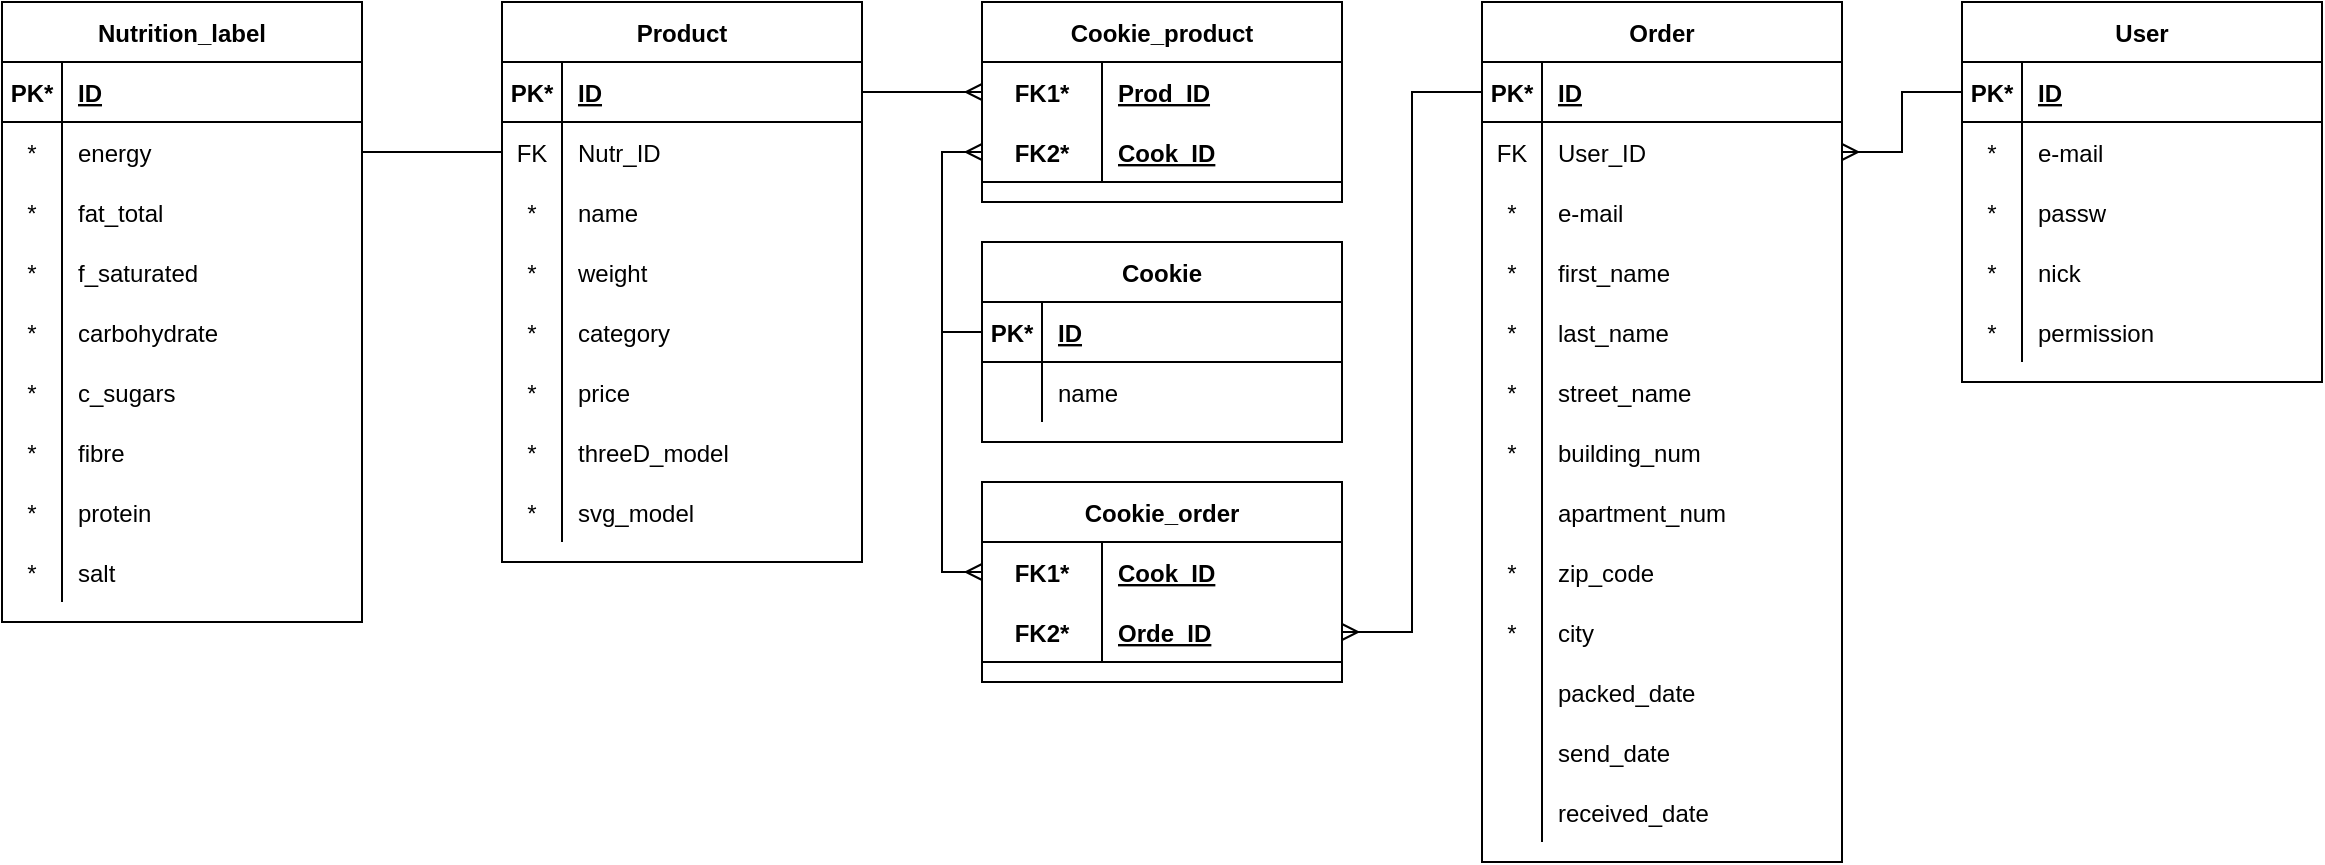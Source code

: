 <mxfile version="17.2.1" type="device"><diagram id="5lNnN4MCp5FqK1g4iGYj" name="Page-1"><mxGraphModel dx="2048" dy="664" grid="1" gridSize="10" guides="1" tooltips="1" connect="1" arrows="1" fold="1" page="1" pageScale="1" pageWidth="827" pageHeight="1169" math="0" shadow="0"><root><mxCell id="0"/><mxCell id="1" parent="0"/><mxCell id="BHsNWdDiVGUq5QHB5deT-18" value="Product" style="shape=table;startSize=30;container=1;collapsible=1;childLayout=tableLayout;fixedRows=1;rowLines=0;fontStyle=1;align=center;resizeLast=1;" parent="1" vertex="1"><mxGeometry x="-290" y="80" width="180" height="280" as="geometry"/></mxCell><mxCell id="BHsNWdDiVGUq5QHB5deT-19" value="" style="shape=tableRow;horizontal=0;startSize=0;swimlaneHead=0;swimlaneBody=0;fillColor=none;collapsible=0;dropTarget=0;points=[[0,0.5],[1,0.5]];portConstraint=eastwest;top=0;left=0;right=0;bottom=1;" parent="BHsNWdDiVGUq5QHB5deT-18" vertex="1"><mxGeometry y="30" width="180" height="30" as="geometry"/></mxCell><mxCell id="BHsNWdDiVGUq5QHB5deT-20" value="PK*" style="shape=partialRectangle;connectable=0;fillColor=none;top=0;left=0;bottom=0;right=0;fontStyle=1;overflow=hidden;" parent="BHsNWdDiVGUq5QHB5deT-19" vertex="1"><mxGeometry width="30" height="30" as="geometry"><mxRectangle width="30" height="30" as="alternateBounds"/></mxGeometry></mxCell><mxCell id="BHsNWdDiVGUq5QHB5deT-21" value="ID" style="shape=partialRectangle;connectable=0;fillColor=none;top=0;left=0;bottom=0;right=0;align=left;spacingLeft=6;fontStyle=5;overflow=hidden;" parent="BHsNWdDiVGUq5QHB5deT-19" vertex="1"><mxGeometry x="30" width="150" height="30" as="geometry"><mxRectangle width="150" height="30" as="alternateBounds"/></mxGeometry></mxCell><mxCell id="IPk9PdRx50HWWcWjP7aY-126" value="" style="shape=tableRow;horizontal=0;startSize=0;swimlaneHead=0;swimlaneBody=0;fillColor=none;collapsible=0;dropTarget=0;points=[[0,0.5],[1,0.5]];portConstraint=eastwest;top=0;left=0;right=0;bottom=0;" vertex="1" parent="BHsNWdDiVGUq5QHB5deT-18"><mxGeometry y="60" width="180" height="30" as="geometry"/></mxCell><mxCell id="IPk9PdRx50HWWcWjP7aY-127" value="FK" style="shape=partialRectangle;connectable=0;fillColor=none;top=0;left=0;bottom=0;right=0;editable=1;overflow=hidden;" vertex="1" parent="IPk9PdRx50HWWcWjP7aY-126"><mxGeometry width="30" height="30" as="geometry"><mxRectangle width="30" height="30" as="alternateBounds"/></mxGeometry></mxCell><mxCell id="IPk9PdRx50HWWcWjP7aY-128" value="Nutr_ID" style="shape=partialRectangle;connectable=0;fillColor=none;top=0;left=0;bottom=0;right=0;align=left;spacingLeft=6;overflow=hidden;" vertex="1" parent="IPk9PdRx50HWWcWjP7aY-126"><mxGeometry x="30" width="150" height="30" as="geometry"><mxRectangle width="150" height="30" as="alternateBounds"/></mxGeometry></mxCell><mxCell id="BHsNWdDiVGUq5QHB5deT-22" value="" style="shape=tableRow;horizontal=0;startSize=0;swimlaneHead=0;swimlaneBody=0;fillColor=none;collapsible=0;dropTarget=0;points=[[0,0.5],[1,0.5]];portConstraint=eastwest;top=0;left=0;right=0;bottom=0;" parent="BHsNWdDiVGUq5QHB5deT-18" vertex="1"><mxGeometry y="90" width="180" height="30" as="geometry"/></mxCell><mxCell id="BHsNWdDiVGUq5QHB5deT-23" value="*" style="shape=partialRectangle;connectable=0;fillColor=none;top=0;left=0;bottom=0;right=0;editable=1;overflow=hidden;" parent="BHsNWdDiVGUq5QHB5deT-22" vertex="1"><mxGeometry width="30" height="30" as="geometry"><mxRectangle width="30" height="30" as="alternateBounds"/></mxGeometry></mxCell><mxCell id="BHsNWdDiVGUq5QHB5deT-24" value="name" style="shape=partialRectangle;connectable=0;fillColor=none;top=0;left=0;bottom=0;right=0;align=left;spacingLeft=6;overflow=hidden;" parent="BHsNWdDiVGUq5QHB5deT-22" vertex="1"><mxGeometry x="30" width="150" height="30" as="geometry"><mxRectangle width="150" height="30" as="alternateBounds"/></mxGeometry></mxCell><mxCell id="BHsNWdDiVGUq5QHB5deT-25" value="" style="shape=tableRow;horizontal=0;startSize=0;swimlaneHead=0;swimlaneBody=0;fillColor=none;collapsible=0;dropTarget=0;points=[[0,0.5],[1,0.5]];portConstraint=eastwest;top=0;left=0;right=0;bottom=0;" parent="BHsNWdDiVGUq5QHB5deT-18" vertex="1"><mxGeometry y="120" width="180" height="30" as="geometry"/></mxCell><mxCell id="BHsNWdDiVGUq5QHB5deT-26" value="*" style="shape=partialRectangle;connectable=0;fillColor=none;top=0;left=0;bottom=0;right=0;editable=1;overflow=hidden;" parent="BHsNWdDiVGUq5QHB5deT-25" vertex="1"><mxGeometry width="30" height="30" as="geometry"><mxRectangle width="30" height="30" as="alternateBounds"/></mxGeometry></mxCell><mxCell id="BHsNWdDiVGUq5QHB5deT-27" value="weight" style="shape=partialRectangle;connectable=0;fillColor=none;top=0;left=0;bottom=0;right=0;align=left;spacingLeft=6;overflow=hidden;" parent="BHsNWdDiVGUq5QHB5deT-25" vertex="1"><mxGeometry x="30" width="150" height="30" as="geometry"><mxRectangle width="150" height="30" as="alternateBounds"/></mxGeometry></mxCell><mxCell id="BHsNWdDiVGUq5QHB5deT-28" value="" style="shape=tableRow;horizontal=0;startSize=0;swimlaneHead=0;swimlaneBody=0;fillColor=none;collapsible=0;dropTarget=0;points=[[0,0.5],[1,0.5]];portConstraint=eastwest;top=0;left=0;right=0;bottom=0;" parent="BHsNWdDiVGUq5QHB5deT-18" vertex="1"><mxGeometry y="150" width="180" height="30" as="geometry"/></mxCell><mxCell id="BHsNWdDiVGUq5QHB5deT-29" value="*" style="shape=partialRectangle;connectable=0;fillColor=none;top=0;left=0;bottom=0;right=0;editable=1;overflow=hidden;" parent="BHsNWdDiVGUq5QHB5deT-28" vertex="1"><mxGeometry width="30" height="30" as="geometry"><mxRectangle width="30" height="30" as="alternateBounds"/></mxGeometry></mxCell><mxCell id="BHsNWdDiVGUq5QHB5deT-30" value="category" style="shape=partialRectangle;connectable=0;fillColor=none;top=0;left=0;bottom=0;right=0;align=left;spacingLeft=6;overflow=hidden;" parent="BHsNWdDiVGUq5QHB5deT-28" vertex="1"><mxGeometry x="30" width="150" height="30" as="geometry"><mxRectangle width="150" height="30" as="alternateBounds"/></mxGeometry></mxCell><mxCell id="BHsNWdDiVGUq5QHB5deT-35" value="" style="shape=tableRow;horizontal=0;startSize=0;swimlaneHead=0;swimlaneBody=0;fillColor=none;collapsible=0;dropTarget=0;points=[[0,0.5],[1,0.5]];portConstraint=eastwest;top=0;left=0;right=0;bottom=0;" parent="BHsNWdDiVGUq5QHB5deT-18" vertex="1"><mxGeometry y="180" width="180" height="30" as="geometry"/></mxCell><mxCell id="BHsNWdDiVGUq5QHB5deT-36" value="*" style="shape=partialRectangle;connectable=0;fillColor=none;top=0;left=0;bottom=0;right=0;editable=1;overflow=hidden;" parent="BHsNWdDiVGUq5QHB5deT-35" vertex="1"><mxGeometry width="30" height="30" as="geometry"><mxRectangle width="30" height="30" as="alternateBounds"/></mxGeometry></mxCell><mxCell id="BHsNWdDiVGUq5QHB5deT-37" value="price" style="shape=partialRectangle;connectable=0;fillColor=none;top=0;left=0;bottom=0;right=0;align=left;spacingLeft=6;overflow=hidden;" parent="BHsNWdDiVGUq5QHB5deT-35" vertex="1"><mxGeometry x="30" width="150" height="30" as="geometry"><mxRectangle width="150" height="30" as="alternateBounds"/></mxGeometry></mxCell><mxCell id="IPk9PdRx50HWWcWjP7aY-1" value="" style="shape=tableRow;horizontal=0;startSize=0;swimlaneHead=0;swimlaneBody=0;fillColor=none;collapsible=0;dropTarget=0;points=[[0,0.5],[1,0.5]];portConstraint=eastwest;top=0;left=0;right=0;bottom=0;" vertex="1" parent="BHsNWdDiVGUq5QHB5deT-18"><mxGeometry y="210" width="180" height="30" as="geometry"/></mxCell><mxCell id="IPk9PdRx50HWWcWjP7aY-2" value="*" style="shape=partialRectangle;connectable=0;fillColor=none;top=0;left=0;bottom=0;right=0;editable=1;overflow=hidden;" vertex="1" parent="IPk9PdRx50HWWcWjP7aY-1"><mxGeometry width="30" height="30" as="geometry"><mxRectangle width="30" height="30" as="alternateBounds"/></mxGeometry></mxCell><mxCell id="IPk9PdRx50HWWcWjP7aY-3" value="threeD_model" style="shape=partialRectangle;connectable=0;fillColor=none;top=0;left=0;bottom=0;right=0;align=left;spacingLeft=6;overflow=hidden;" vertex="1" parent="IPk9PdRx50HWWcWjP7aY-1"><mxGeometry x="30" width="150" height="30" as="geometry"><mxRectangle width="150" height="30" as="alternateBounds"/></mxGeometry></mxCell><mxCell id="IPk9PdRx50HWWcWjP7aY-5" value="" style="shape=tableRow;horizontal=0;startSize=0;swimlaneHead=0;swimlaneBody=0;fillColor=none;collapsible=0;dropTarget=0;points=[[0,0.5],[1,0.5]];portConstraint=eastwest;top=0;left=0;right=0;bottom=0;" vertex="1" parent="BHsNWdDiVGUq5QHB5deT-18"><mxGeometry y="240" width="180" height="30" as="geometry"/></mxCell><mxCell id="IPk9PdRx50HWWcWjP7aY-6" value="*" style="shape=partialRectangle;connectable=0;fillColor=none;top=0;left=0;bottom=0;right=0;editable=1;overflow=hidden;" vertex="1" parent="IPk9PdRx50HWWcWjP7aY-5"><mxGeometry width="30" height="30" as="geometry"><mxRectangle width="30" height="30" as="alternateBounds"/></mxGeometry></mxCell><mxCell id="IPk9PdRx50HWWcWjP7aY-7" value="svg_model" style="shape=partialRectangle;connectable=0;fillColor=none;top=0;left=0;bottom=0;right=0;align=left;spacingLeft=6;overflow=hidden;" vertex="1" parent="IPk9PdRx50HWWcWjP7aY-5"><mxGeometry x="30" width="150" height="30" as="geometry"><mxRectangle width="150" height="30" as="alternateBounds"/></mxGeometry></mxCell><mxCell id="BHsNWdDiVGUq5QHB5deT-64" value="Order" style="shape=table;startSize=30;container=1;collapsible=1;childLayout=tableLayout;fixedRows=1;rowLines=0;fontStyle=1;align=center;resizeLast=1;" parent="1" vertex="1"><mxGeometry x="200" y="80" width="180" height="430" as="geometry"/></mxCell><mxCell id="BHsNWdDiVGUq5QHB5deT-65" value="" style="shape=tableRow;horizontal=0;startSize=0;swimlaneHead=0;swimlaneBody=0;fillColor=none;collapsible=0;dropTarget=0;points=[[0,0.5],[1,0.5]];portConstraint=eastwest;top=0;left=0;right=0;bottom=1;" parent="BHsNWdDiVGUq5QHB5deT-64" vertex="1"><mxGeometry y="30" width="180" height="30" as="geometry"/></mxCell><mxCell id="BHsNWdDiVGUq5QHB5deT-66" value="PK*" style="shape=partialRectangle;connectable=0;fillColor=none;top=0;left=0;bottom=0;right=0;fontStyle=1;overflow=hidden;" parent="BHsNWdDiVGUq5QHB5deT-65" vertex="1"><mxGeometry width="30" height="30" as="geometry"><mxRectangle width="30" height="30" as="alternateBounds"/></mxGeometry></mxCell><mxCell id="BHsNWdDiVGUq5QHB5deT-67" value="ID" style="shape=partialRectangle;connectable=0;fillColor=none;top=0;left=0;bottom=0;right=0;align=left;spacingLeft=6;fontStyle=5;overflow=hidden;" parent="BHsNWdDiVGUq5QHB5deT-65" vertex="1"><mxGeometry x="30" width="150" height="30" as="geometry"><mxRectangle width="150" height="30" as="alternateBounds"/></mxGeometry></mxCell><mxCell id="BHsNWdDiVGUq5QHB5deT-68" value="" style="shape=tableRow;horizontal=0;startSize=0;swimlaneHead=0;swimlaneBody=0;fillColor=none;collapsible=0;dropTarget=0;points=[[0,0.5],[1,0.5]];portConstraint=eastwest;top=0;left=0;right=0;bottom=0;" parent="BHsNWdDiVGUq5QHB5deT-64" vertex="1"><mxGeometry y="60" width="180" height="30" as="geometry"/></mxCell><mxCell id="BHsNWdDiVGUq5QHB5deT-69" value="FK" style="shape=partialRectangle;connectable=0;fillColor=none;top=0;left=0;bottom=0;right=0;editable=1;overflow=hidden;" parent="BHsNWdDiVGUq5QHB5deT-68" vertex="1"><mxGeometry width="30" height="30" as="geometry"><mxRectangle width="30" height="30" as="alternateBounds"/></mxGeometry></mxCell><mxCell id="BHsNWdDiVGUq5QHB5deT-70" value="User_ID" style="shape=partialRectangle;connectable=0;fillColor=none;top=0;left=0;bottom=0;right=0;align=left;spacingLeft=6;overflow=hidden;" parent="BHsNWdDiVGUq5QHB5deT-68" vertex="1"><mxGeometry x="30" width="150" height="30" as="geometry"><mxRectangle width="150" height="30" as="alternateBounds"/></mxGeometry></mxCell><mxCell id="IPk9PdRx50HWWcWjP7aY-110" value="" style="shape=tableRow;horizontal=0;startSize=0;swimlaneHead=0;swimlaneBody=0;fillColor=none;collapsible=0;dropTarget=0;points=[[0,0.5],[1,0.5]];portConstraint=eastwest;top=0;left=0;right=0;bottom=0;" vertex="1" parent="BHsNWdDiVGUq5QHB5deT-64"><mxGeometry y="90" width="180" height="30" as="geometry"/></mxCell><mxCell id="IPk9PdRx50HWWcWjP7aY-111" value="*" style="shape=partialRectangle;connectable=0;fillColor=none;top=0;left=0;bottom=0;right=0;editable=1;overflow=hidden;" vertex="1" parent="IPk9PdRx50HWWcWjP7aY-110"><mxGeometry width="30" height="30" as="geometry"><mxRectangle width="30" height="30" as="alternateBounds"/></mxGeometry></mxCell><mxCell id="IPk9PdRx50HWWcWjP7aY-112" value="e-mail" style="shape=partialRectangle;connectable=0;fillColor=none;top=0;left=0;bottom=0;right=0;align=left;spacingLeft=6;overflow=hidden;" vertex="1" parent="IPk9PdRx50HWWcWjP7aY-110"><mxGeometry x="30" width="150" height="30" as="geometry"><mxRectangle width="150" height="30" as="alternateBounds"/></mxGeometry></mxCell><mxCell id="BHsNWdDiVGUq5QHB5deT-71" value="" style="shape=tableRow;horizontal=0;startSize=0;swimlaneHead=0;swimlaneBody=0;fillColor=none;collapsible=0;dropTarget=0;points=[[0,0.5],[1,0.5]];portConstraint=eastwest;top=0;left=0;right=0;bottom=0;" parent="BHsNWdDiVGUq5QHB5deT-64" vertex="1"><mxGeometry y="120" width="180" height="30" as="geometry"/></mxCell><mxCell id="BHsNWdDiVGUq5QHB5deT-72" value="*" style="shape=partialRectangle;connectable=0;fillColor=none;top=0;left=0;bottom=0;right=0;editable=1;overflow=hidden;" parent="BHsNWdDiVGUq5QHB5deT-71" vertex="1"><mxGeometry width="30" height="30" as="geometry"><mxRectangle width="30" height="30" as="alternateBounds"/></mxGeometry></mxCell><mxCell id="BHsNWdDiVGUq5QHB5deT-73" value="first_name" style="shape=partialRectangle;connectable=0;fillColor=none;top=0;left=0;bottom=0;right=0;align=left;spacingLeft=6;overflow=hidden;" parent="BHsNWdDiVGUq5QHB5deT-71" vertex="1"><mxGeometry x="30" width="150" height="30" as="geometry"><mxRectangle width="150" height="30" as="alternateBounds"/></mxGeometry></mxCell><mxCell id="BHsNWdDiVGUq5QHB5deT-74" value="" style="shape=tableRow;horizontal=0;startSize=0;swimlaneHead=0;swimlaneBody=0;fillColor=none;collapsible=0;dropTarget=0;points=[[0,0.5],[1,0.5]];portConstraint=eastwest;top=0;left=0;right=0;bottom=0;" parent="BHsNWdDiVGUq5QHB5deT-64" vertex="1"><mxGeometry y="150" width="180" height="30" as="geometry"/></mxCell><mxCell id="BHsNWdDiVGUq5QHB5deT-75" value="*" style="shape=partialRectangle;connectable=0;fillColor=none;top=0;left=0;bottom=0;right=0;editable=1;overflow=hidden;" parent="BHsNWdDiVGUq5QHB5deT-74" vertex="1"><mxGeometry width="30" height="30" as="geometry"><mxRectangle width="30" height="30" as="alternateBounds"/></mxGeometry></mxCell><mxCell id="BHsNWdDiVGUq5QHB5deT-76" value="last_name" style="shape=partialRectangle;connectable=0;fillColor=none;top=0;left=0;bottom=0;right=0;align=left;spacingLeft=6;overflow=hidden;" parent="BHsNWdDiVGUq5QHB5deT-74" vertex="1"><mxGeometry x="30" width="150" height="30" as="geometry"><mxRectangle width="150" height="30" as="alternateBounds"/></mxGeometry></mxCell><mxCell id="IPk9PdRx50HWWcWjP7aY-8" value="" style="shape=tableRow;horizontal=0;startSize=0;swimlaneHead=0;swimlaneBody=0;fillColor=none;collapsible=0;dropTarget=0;points=[[0,0.5],[1,0.5]];portConstraint=eastwest;top=0;left=0;right=0;bottom=0;" vertex="1" parent="BHsNWdDiVGUq5QHB5deT-64"><mxGeometry y="180" width="180" height="30" as="geometry"/></mxCell><mxCell id="IPk9PdRx50HWWcWjP7aY-9" value="*" style="shape=partialRectangle;connectable=0;fillColor=none;top=0;left=0;bottom=0;right=0;editable=1;overflow=hidden;" vertex="1" parent="IPk9PdRx50HWWcWjP7aY-8"><mxGeometry width="30" height="30" as="geometry"><mxRectangle width="30" height="30" as="alternateBounds"/></mxGeometry></mxCell><mxCell id="IPk9PdRx50HWWcWjP7aY-10" value="street_name" style="shape=partialRectangle;connectable=0;fillColor=none;top=0;left=0;bottom=0;right=0;align=left;spacingLeft=6;overflow=hidden;" vertex="1" parent="IPk9PdRx50HWWcWjP7aY-8"><mxGeometry x="30" width="150" height="30" as="geometry"><mxRectangle width="150" height="30" as="alternateBounds"/></mxGeometry></mxCell><mxCell id="IPk9PdRx50HWWcWjP7aY-11" value="" style="shape=tableRow;horizontal=0;startSize=0;swimlaneHead=0;swimlaneBody=0;fillColor=none;collapsible=0;dropTarget=0;points=[[0,0.5],[1,0.5]];portConstraint=eastwest;top=0;left=0;right=0;bottom=0;" vertex="1" parent="BHsNWdDiVGUq5QHB5deT-64"><mxGeometry y="210" width="180" height="30" as="geometry"/></mxCell><mxCell id="IPk9PdRx50HWWcWjP7aY-12" value="*" style="shape=partialRectangle;connectable=0;fillColor=none;top=0;left=0;bottom=0;right=0;editable=1;overflow=hidden;" vertex="1" parent="IPk9PdRx50HWWcWjP7aY-11"><mxGeometry width="30" height="30" as="geometry"><mxRectangle width="30" height="30" as="alternateBounds"/></mxGeometry></mxCell><mxCell id="IPk9PdRx50HWWcWjP7aY-13" value="building_num" style="shape=partialRectangle;connectable=0;fillColor=none;top=0;left=0;bottom=0;right=0;align=left;spacingLeft=6;overflow=hidden;" vertex="1" parent="IPk9PdRx50HWWcWjP7aY-11"><mxGeometry x="30" width="150" height="30" as="geometry"><mxRectangle width="150" height="30" as="alternateBounds"/></mxGeometry></mxCell><mxCell id="IPk9PdRx50HWWcWjP7aY-14" value="" style="shape=tableRow;horizontal=0;startSize=0;swimlaneHead=0;swimlaneBody=0;fillColor=none;collapsible=0;dropTarget=0;points=[[0,0.5],[1,0.5]];portConstraint=eastwest;top=0;left=0;right=0;bottom=0;" vertex="1" parent="BHsNWdDiVGUq5QHB5deT-64"><mxGeometry y="240" width="180" height="30" as="geometry"/></mxCell><mxCell id="IPk9PdRx50HWWcWjP7aY-15" value="" style="shape=partialRectangle;connectable=0;fillColor=none;top=0;left=0;bottom=0;right=0;editable=1;overflow=hidden;" vertex="1" parent="IPk9PdRx50HWWcWjP7aY-14"><mxGeometry width="30" height="30" as="geometry"><mxRectangle width="30" height="30" as="alternateBounds"/></mxGeometry></mxCell><mxCell id="IPk9PdRx50HWWcWjP7aY-16" value="apartment_num" style="shape=partialRectangle;connectable=0;fillColor=none;top=0;left=0;bottom=0;right=0;align=left;spacingLeft=6;overflow=hidden;" vertex="1" parent="IPk9PdRx50HWWcWjP7aY-14"><mxGeometry x="30" width="150" height="30" as="geometry"><mxRectangle width="150" height="30" as="alternateBounds"/></mxGeometry></mxCell><mxCell id="IPk9PdRx50HWWcWjP7aY-17" value="" style="shape=tableRow;horizontal=0;startSize=0;swimlaneHead=0;swimlaneBody=0;fillColor=none;collapsible=0;dropTarget=0;points=[[0,0.5],[1,0.5]];portConstraint=eastwest;top=0;left=0;right=0;bottom=0;" vertex="1" parent="BHsNWdDiVGUq5QHB5deT-64"><mxGeometry y="270" width="180" height="30" as="geometry"/></mxCell><mxCell id="IPk9PdRx50HWWcWjP7aY-18" value="*" style="shape=partialRectangle;connectable=0;fillColor=none;top=0;left=0;bottom=0;right=0;editable=1;overflow=hidden;" vertex="1" parent="IPk9PdRx50HWWcWjP7aY-17"><mxGeometry width="30" height="30" as="geometry"><mxRectangle width="30" height="30" as="alternateBounds"/></mxGeometry></mxCell><mxCell id="IPk9PdRx50HWWcWjP7aY-19" value="zip_code" style="shape=partialRectangle;connectable=0;fillColor=none;top=0;left=0;bottom=0;right=0;align=left;spacingLeft=6;overflow=hidden;" vertex="1" parent="IPk9PdRx50HWWcWjP7aY-17"><mxGeometry x="30" width="150" height="30" as="geometry"><mxRectangle width="150" height="30" as="alternateBounds"/></mxGeometry></mxCell><mxCell id="IPk9PdRx50HWWcWjP7aY-20" value="" style="shape=tableRow;horizontal=0;startSize=0;swimlaneHead=0;swimlaneBody=0;fillColor=none;collapsible=0;dropTarget=0;points=[[0,0.5],[1,0.5]];portConstraint=eastwest;top=0;left=0;right=0;bottom=0;" vertex="1" parent="BHsNWdDiVGUq5QHB5deT-64"><mxGeometry y="300" width="180" height="30" as="geometry"/></mxCell><mxCell id="IPk9PdRx50HWWcWjP7aY-21" value="*" style="shape=partialRectangle;connectable=0;fillColor=none;top=0;left=0;bottom=0;right=0;editable=1;overflow=hidden;" vertex="1" parent="IPk9PdRx50HWWcWjP7aY-20"><mxGeometry width="30" height="30" as="geometry"><mxRectangle width="30" height="30" as="alternateBounds"/></mxGeometry></mxCell><mxCell id="IPk9PdRx50HWWcWjP7aY-22" value="city" style="shape=partialRectangle;connectable=0;fillColor=none;top=0;left=0;bottom=0;right=0;align=left;spacingLeft=6;overflow=hidden;" vertex="1" parent="IPk9PdRx50HWWcWjP7aY-20"><mxGeometry x="30" width="150" height="30" as="geometry"><mxRectangle width="150" height="30" as="alternateBounds"/></mxGeometry></mxCell><mxCell id="IPk9PdRx50HWWcWjP7aY-100" value="" style="shape=tableRow;horizontal=0;startSize=0;swimlaneHead=0;swimlaneBody=0;fillColor=none;collapsible=0;dropTarget=0;points=[[0,0.5],[1,0.5]];portConstraint=eastwest;top=0;left=0;right=0;bottom=0;" vertex="1" parent="BHsNWdDiVGUq5QHB5deT-64"><mxGeometry y="330" width="180" height="30" as="geometry"/></mxCell><mxCell id="IPk9PdRx50HWWcWjP7aY-101" value="" style="shape=partialRectangle;connectable=0;fillColor=none;top=0;left=0;bottom=0;right=0;editable=1;overflow=hidden;" vertex="1" parent="IPk9PdRx50HWWcWjP7aY-100"><mxGeometry width="30" height="30" as="geometry"><mxRectangle width="30" height="30" as="alternateBounds"/></mxGeometry></mxCell><mxCell id="IPk9PdRx50HWWcWjP7aY-102" value="packed_date" style="shape=partialRectangle;connectable=0;fillColor=none;top=0;left=0;bottom=0;right=0;align=left;spacingLeft=6;overflow=hidden;" vertex="1" parent="IPk9PdRx50HWWcWjP7aY-100"><mxGeometry x="30" width="150" height="30" as="geometry"><mxRectangle width="150" height="30" as="alternateBounds"/></mxGeometry></mxCell><mxCell id="IPk9PdRx50HWWcWjP7aY-97" value="" style="shape=tableRow;horizontal=0;startSize=0;swimlaneHead=0;swimlaneBody=0;fillColor=none;collapsible=0;dropTarget=0;points=[[0,0.5],[1,0.5]];portConstraint=eastwest;top=0;left=0;right=0;bottom=0;" vertex="1" parent="BHsNWdDiVGUq5QHB5deT-64"><mxGeometry y="360" width="180" height="30" as="geometry"/></mxCell><mxCell id="IPk9PdRx50HWWcWjP7aY-98" value="" style="shape=partialRectangle;connectable=0;fillColor=none;top=0;left=0;bottom=0;right=0;editable=1;overflow=hidden;" vertex="1" parent="IPk9PdRx50HWWcWjP7aY-97"><mxGeometry width="30" height="30" as="geometry"><mxRectangle width="30" height="30" as="alternateBounds"/></mxGeometry></mxCell><mxCell id="IPk9PdRx50HWWcWjP7aY-99" value="send_date" style="shape=partialRectangle;connectable=0;fillColor=none;top=0;left=0;bottom=0;right=0;align=left;spacingLeft=6;overflow=hidden;" vertex="1" parent="IPk9PdRx50HWWcWjP7aY-97"><mxGeometry x="30" width="150" height="30" as="geometry"><mxRectangle width="150" height="30" as="alternateBounds"/></mxGeometry></mxCell><mxCell id="IPk9PdRx50HWWcWjP7aY-103" value="" style="shape=tableRow;horizontal=0;startSize=0;swimlaneHead=0;swimlaneBody=0;fillColor=none;collapsible=0;dropTarget=0;points=[[0,0.5],[1,0.5]];portConstraint=eastwest;top=0;left=0;right=0;bottom=0;" vertex="1" parent="BHsNWdDiVGUq5QHB5deT-64"><mxGeometry y="390" width="180" height="30" as="geometry"/></mxCell><mxCell id="IPk9PdRx50HWWcWjP7aY-104" value="" style="shape=partialRectangle;connectable=0;fillColor=none;top=0;left=0;bottom=0;right=0;editable=1;overflow=hidden;" vertex="1" parent="IPk9PdRx50HWWcWjP7aY-103"><mxGeometry width="30" height="30" as="geometry"><mxRectangle width="30" height="30" as="alternateBounds"/></mxGeometry></mxCell><mxCell id="IPk9PdRx50HWWcWjP7aY-105" value="received_date" style="shape=partialRectangle;connectable=0;fillColor=none;top=0;left=0;bottom=0;right=0;align=left;spacingLeft=6;overflow=hidden;" vertex="1" parent="IPk9PdRx50HWWcWjP7aY-103"><mxGeometry x="30" width="150" height="30" as="geometry"><mxRectangle width="150" height="30" as="alternateBounds"/></mxGeometry></mxCell><mxCell id="IPk9PdRx50HWWcWjP7aY-23" value="Cookie" style="shape=table;startSize=30;container=1;collapsible=1;childLayout=tableLayout;fixedRows=1;rowLines=0;fontStyle=1;align=center;resizeLast=1;" vertex="1" parent="1"><mxGeometry x="-50" y="200" width="180" height="100" as="geometry"/></mxCell><mxCell id="IPk9PdRx50HWWcWjP7aY-24" value="" style="shape=tableRow;horizontal=0;startSize=0;swimlaneHead=0;swimlaneBody=0;fillColor=none;collapsible=0;dropTarget=0;points=[[0,0.5],[1,0.5]];portConstraint=eastwest;top=0;left=0;right=0;bottom=1;" vertex="1" parent="IPk9PdRx50HWWcWjP7aY-23"><mxGeometry y="30" width="180" height="30" as="geometry"/></mxCell><mxCell id="IPk9PdRx50HWWcWjP7aY-25" value="PK*" style="shape=partialRectangle;connectable=0;fillColor=none;top=0;left=0;bottom=0;right=0;fontStyle=1;overflow=hidden;" vertex="1" parent="IPk9PdRx50HWWcWjP7aY-24"><mxGeometry width="30" height="30" as="geometry"><mxRectangle width="30" height="30" as="alternateBounds"/></mxGeometry></mxCell><mxCell id="IPk9PdRx50HWWcWjP7aY-26" value="ID" style="shape=partialRectangle;connectable=0;fillColor=none;top=0;left=0;bottom=0;right=0;align=left;spacingLeft=6;fontStyle=5;overflow=hidden;" vertex="1" parent="IPk9PdRx50HWWcWjP7aY-24"><mxGeometry x="30" width="150" height="30" as="geometry"><mxRectangle width="150" height="30" as="alternateBounds"/></mxGeometry></mxCell><mxCell id="IPk9PdRx50HWWcWjP7aY-37" value="" style="shape=tableRow;horizontal=0;startSize=0;swimlaneHead=0;swimlaneBody=0;fillColor=none;collapsible=0;dropTarget=0;points=[[0,0.5],[1,0.5]];portConstraint=eastwest;top=0;left=0;right=0;bottom=0;" vertex="1" parent="IPk9PdRx50HWWcWjP7aY-23"><mxGeometry y="60" width="180" height="30" as="geometry"/></mxCell><mxCell id="IPk9PdRx50HWWcWjP7aY-38" value="" style="shape=partialRectangle;connectable=0;fillColor=none;top=0;left=0;bottom=0;right=0;editable=1;overflow=hidden;" vertex="1" parent="IPk9PdRx50HWWcWjP7aY-37"><mxGeometry width="30" height="30" as="geometry"><mxRectangle width="30" height="30" as="alternateBounds"/></mxGeometry></mxCell><mxCell id="IPk9PdRx50HWWcWjP7aY-39" value="name" style="shape=partialRectangle;connectable=0;fillColor=none;top=0;left=0;bottom=0;right=0;align=left;spacingLeft=6;overflow=hidden;" vertex="1" parent="IPk9PdRx50HWWcWjP7aY-37"><mxGeometry x="30" width="150" height="30" as="geometry"><mxRectangle width="150" height="30" as="alternateBounds"/></mxGeometry></mxCell><mxCell id="IPk9PdRx50HWWcWjP7aY-53" value="Cookie_product" style="shape=table;startSize=30;container=1;collapsible=1;childLayout=tableLayout;fixedRows=1;rowLines=0;fontStyle=1;align=center;resizeLast=1;" vertex="1" parent="1"><mxGeometry x="-50" y="80" width="180" height="100" as="geometry"/></mxCell><mxCell id="IPk9PdRx50HWWcWjP7aY-54" value="" style="shape=tableRow;horizontal=0;startSize=0;swimlaneHead=0;swimlaneBody=0;fillColor=none;collapsible=0;dropTarget=0;points=[[0,0.5],[1,0.5]];portConstraint=eastwest;top=0;left=0;right=0;bottom=0;" vertex="1" parent="IPk9PdRx50HWWcWjP7aY-53"><mxGeometry y="30" width="180" height="30" as="geometry"/></mxCell><mxCell id="IPk9PdRx50HWWcWjP7aY-55" value="FK1*" style="shape=partialRectangle;connectable=0;fillColor=none;top=0;left=0;bottom=0;right=0;fontStyle=1;overflow=hidden;" vertex="1" parent="IPk9PdRx50HWWcWjP7aY-54"><mxGeometry width="60" height="30" as="geometry"><mxRectangle width="60" height="30" as="alternateBounds"/></mxGeometry></mxCell><mxCell id="IPk9PdRx50HWWcWjP7aY-56" value="Prod_ID" style="shape=partialRectangle;connectable=0;fillColor=none;top=0;left=0;bottom=0;right=0;align=left;spacingLeft=6;fontStyle=5;overflow=hidden;" vertex="1" parent="IPk9PdRx50HWWcWjP7aY-54"><mxGeometry x="60" width="120" height="30" as="geometry"><mxRectangle width="120" height="30" as="alternateBounds"/></mxGeometry></mxCell><mxCell id="IPk9PdRx50HWWcWjP7aY-57" value="" style="shape=tableRow;horizontal=0;startSize=0;swimlaneHead=0;swimlaneBody=0;fillColor=none;collapsible=0;dropTarget=0;points=[[0,0.5],[1,0.5]];portConstraint=eastwest;top=0;left=0;right=0;bottom=1;" vertex="1" parent="IPk9PdRx50HWWcWjP7aY-53"><mxGeometry y="60" width="180" height="30" as="geometry"/></mxCell><mxCell id="IPk9PdRx50HWWcWjP7aY-58" value="FK2*" style="shape=partialRectangle;connectable=0;fillColor=none;top=0;left=0;bottom=0;right=0;fontStyle=1;overflow=hidden;" vertex="1" parent="IPk9PdRx50HWWcWjP7aY-57"><mxGeometry width="60" height="30" as="geometry"><mxRectangle width="60" height="30" as="alternateBounds"/></mxGeometry></mxCell><mxCell id="IPk9PdRx50HWWcWjP7aY-59" value="Cook_ID" style="shape=partialRectangle;connectable=0;fillColor=none;top=0;left=0;bottom=0;right=0;align=left;spacingLeft=6;fontStyle=5;overflow=hidden;" vertex="1" parent="IPk9PdRx50HWWcWjP7aY-57"><mxGeometry x="60" width="120" height="30" as="geometry"><mxRectangle width="120" height="30" as="alternateBounds"/></mxGeometry></mxCell><mxCell id="IPk9PdRx50HWWcWjP7aY-66" style="edgeStyle=orthogonalEdgeStyle;rounded=0;orthogonalLoop=1;jettySize=auto;html=1;exitX=1;exitY=0.5;exitDx=0;exitDy=0;entryX=0;entryY=0.5;entryDx=0;entryDy=0;endArrow=ERmany;endFill=0;" edge="1" parent="1" source="BHsNWdDiVGUq5QHB5deT-19" target="IPk9PdRx50HWWcWjP7aY-54"><mxGeometry relative="1" as="geometry"/></mxCell><mxCell id="IPk9PdRx50HWWcWjP7aY-67" style="edgeStyle=orthogonalEdgeStyle;rounded=0;orthogonalLoop=1;jettySize=auto;html=1;exitX=0;exitY=0.5;exitDx=0;exitDy=0;entryX=0;entryY=0.5;entryDx=0;entryDy=0;endArrow=ERmany;endFill=0;" edge="1" parent="1" source="IPk9PdRx50HWWcWjP7aY-24" target="IPk9PdRx50HWWcWjP7aY-57"><mxGeometry relative="1" as="geometry"/></mxCell><mxCell id="IPk9PdRx50HWWcWjP7aY-68" value="Cookie_order" style="shape=table;startSize=30;container=1;collapsible=1;childLayout=tableLayout;fixedRows=1;rowLines=0;fontStyle=1;align=center;resizeLast=1;" vertex="1" parent="1"><mxGeometry x="-50" y="320" width="180" height="100" as="geometry"/></mxCell><mxCell id="IPk9PdRx50HWWcWjP7aY-69" value="" style="shape=tableRow;horizontal=0;startSize=0;swimlaneHead=0;swimlaneBody=0;fillColor=none;collapsible=0;dropTarget=0;points=[[0,0.5],[1,0.5]];portConstraint=eastwest;top=0;left=0;right=0;bottom=0;" vertex="1" parent="IPk9PdRx50HWWcWjP7aY-68"><mxGeometry y="30" width="180" height="30" as="geometry"/></mxCell><mxCell id="IPk9PdRx50HWWcWjP7aY-70" value="FK1*" style="shape=partialRectangle;connectable=0;fillColor=none;top=0;left=0;bottom=0;right=0;fontStyle=1;overflow=hidden;" vertex="1" parent="IPk9PdRx50HWWcWjP7aY-69"><mxGeometry width="60" height="30" as="geometry"><mxRectangle width="60" height="30" as="alternateBounds"/></mxGeometry></mxCell><mxCell id="IPk9PdRx50HWWcWjP7aY-71" value="Cook_ID" style="shape=partialRectangle;connectable=0;fillColor=none;top=0;left=0;bottom=0;right=0;align=left;spacingLeft=6;fontStyle=5;overflow=hidden;" vertex="1" parent="IPk9PdRx50HWWcWjP7aY-69"><mxGeometry x="60" width="120" height="30" as="geometry"><mxRectangle width="120" height="30" as="alternateBounds"/></mxGeometry></mxCell><mxCell id="IPk9PdRx50HWWcWjP7aY-72" value="" style="shape=tableRow;horizontal=0;startSize=0;swimlaneHead=0;swimlaneBody=0;fillColor=none;collapsible=0;dropTarget=0;points=[[0,0.5],[1,0.5]];portConstraint=eastwest;top=0;left=0;right=0;bottom=1;" vertex="1" parent="IPk9PdRx50HWWcWjP7aY-68"><mxGeometry y="60" width="180" height="30" as="geometry"/></mxCell><mxCell id="IPk9PdRx50HWWcWjP7aY-73" value="FK2*" style="shape=partialRectangle;connectable=0;fillColor=none;top=0;left=0;bottom=0;right=0;fontStyle=1;overflow=hidden;" vertex="1" parent="IPk9PdRx50HWWcWjP7aY-72"><mxGeometry width="60" height="30" as="geometry"><mxRectangle width="60" height="30" as="alternateBounds"/></mxGeometry></mxCell><mxCell id="IPk9PdRx50HWWcWjP7aY-74" value="Orde_ID" style="shape=partialRectangle;connectable=0;fillColor=none;top=0;left=0;bottom=0;right=0;align=left;spacingLeft=6;fontStyle=5;overflow=hidden;" vertex="1" parent="IPk9PdRx50HWWcWjP7aY-72"><mxGeometry x="60" width="120" height="30" as="geometry"><mxRectangle width="120" height="30" as="alternateBounds"/></mxGeometry></mxCell><mxCell id="IPk9PdRx50HWWcWjP7aY-81" style="edgeStyle=orthogonalEdgeStyle;rounded=0;orthogonalLoop=1;jettySize=auto;html=1;exitX=0;exitY=0.5;exitDx=0;exitDy=0;entryX=0;entryY=0.5;entryDx=0;entryDy=0;endArrow=ERmany;endFill=0;" edge="1" parent="1" source="IPk9PdRx50HWWcWjP7aY-24" target="IPk9PdRx50HWWcWjP7aY-69"><mxGeometry relative="1" as="geometry"/></mxCell><mxCell id="IPk9PdRx50HWWcWjP7aY-82" style="edgeStyle=orthogonalEdgeStyle;rounded=0;orthogonalLoop=1;jettySize=auto;html=1;exitX=0;exitY=0.5;exitDx=0;exitDy=0;entryX=1;entryY=0.5;entryDx=0;entryDy=0;endArrow=ERmany;endFill=0;" edge="1" parent="1" source="BHsNWdDiVGUq5QHB5deT-65" target="IPk9PdRx50HWWcWjP7aY-72"><mxGeometry relative="1" as="geometry"/></mxCell><mxCell id="IPk9PdRx50HWWcWjP7aY-83" value="User" style="shape=table;startSize=30;container=1;collapsible=1;childLayout=tableLayout;fixedRows=1;rowLines=0;fontStyle=1;align=center;resizeLast=1;" vertex="1" parent="1"><mxGeometry x="440" y="80" width="180" height="190" as="geometry"/></mxCell><mxCell id="IPk9PdRx50HWWcWjP7aY-84" value="" style="shape=tableRow;horizontal=0;startSize=0;swimlaneHead=0;swimlaneBody=0;fillColor=none;collapsible=0;dropTarget=0;points=[[0,0.5],[1,0.5]];portConstraint=eastwest;top=0;left=0;right=0;bottom=1;" vertex="1" parent="IPk9PdRx50HWWcWjP7aY-83"><mxGeometry y="30" width="180" height="30" as="geometry"/></mxCell><mxCell id="IPk9PdRx50HWWcWjP7aY-85" value="PK*" style="shape=partialRectangle;connectable=0;fillColor=none;top=0;left=0;bottom=0;right=0;fontStyle=1;overflow=hidden;" vertex="1" parent="IPk9PdRx50HWWcWjP7aY-84"><mxGeometry width="30" height="30" as="geometry"><mxRectangle width="30" height="30" as="alternateBounds"/></mxGeometry></mxCell><mxCell id="IPk9PdRx50HWWcWjP7aY-86" value="ID" style="shape=partialRectangle;connectable=0;fillColor=none;top=0;left=0;bottom=0;right=0;align=left;spacingLeft=6;fontStyle=5;overflow=hidden;" vertex="1" parent="IPk9PdRx50HWWcWjP7aY-84"><mxGeometry x="30" width="150" height="30" as="geometry"><mxRectangle width="150" height="30" as="alternateBounds"/></mxGeometry></mxCell><mxCell id="IPk9PdRx50HWWcWjP7aY-107" value="" style="shape=tableRow;horizontal=0;startSize=0;swimlaneHead=0;swimlaneBody=0;fillColor=none;collapsible=0;dropTarget=0;points=[[0,0.5],[1,0.5]];portConstraint=eastwest;top=0;left=0;right=0;bottom=0;" vertex="1" parent="IPk9PdRx50HWWcWjP7aY-83"><mxGeometry y="60" width="180" height="30" as="geometry"/></mxCell><mxCell id="IPk9PdRx50HWWcWjP7aY-108" value="*" style="shape=partialRectangle;connectable=0;fillColor=none;top=0;left=0;bottom=0;right=0;editable=1;overflow=hidden;" vertex="1" parent="IPk9PdRx50HWWcWjP7aY-107"><mxGeometry width="30" height="30" as="geometry"><mxRectangle width="30" height="30" as="alternateBounds"/></mxGeometry></mxCell><mxCell id="IPk9PdRx50HWWcWjP7aY-109" value="e-mail" style="shape=partialRectangle;connectable=0;fillColor=none;top=0;left=0;bottom=0;right=0;align=left;spacingLeft=6;overflow=hidden;" vertex="1" parent="IPk9PdRx50HWWcWjP7aY-107"><mxGeometry x="30" width="150" height="30" as="geometry"><mxRectangle width="150" height="30" as="alternateBounds"/></mxGeometry></mxCell><mxCell id="IPk9PdRx50HWWcWjP7aY-87" value="" style="shape=tableRow;horizontal=0;startSize=0;swimlaneHead=0;swimlaneBody=0;fillColor=none;collapsible=0;dropTarget=0;points=[[0,0.5],[1,0.5]];portConstraint=eastwest;top=0;left=0;right=0;bottom=0;" vertex="1" parent="IPk9PdRx50HWWcWjP7aY-83"><mxGeometry y="90" width="180" height="30" as="geometry"/></mxCell><mxCell id="IPk9PdRx50HWWcWjP7aY-88" value="*" style="shape=partialRectangle;connectable=0;fillColor=none;top=0;left=0;bottom=0;right=0;editable=1;overflow=hidden;" vertex="1" parent="IPk9PdRx50HWWcWjP7aY-87"><mxGeometry width="30" height="30" as="geometry"><mxRectangle width="30" height="30" as="alternateBounds"/></mxGeometry></mxCell><mxCell id="IPk9PdRx50HWWcWjP7aY-89" value="passw" style="shape=partialRectangle;connectable=0;fillColor=none;top=0;left=0;bottom=0;right=0;align=left;spacingLeft=6;overflow=hidden;" vertex="1" parent="IPk9PdRx50HWWcWjP7aY-87"><mxGeometry x="30" width="150" height="30" as="geometry"><mxRectangle width="150" height="30" as="alternateBounds"/></mxGeometry></mxCell><mxCell id="IPk9PdRx50HWWcWjP7aY-90" value="" style="shape=tableRow;horizontal=0;startSize=0;swimlaneHead=0;swimlaneBody=0;fillColor=none;collapsible=0;dropTarget=0;points=[[0,0.5],[1,0.5]];portConstraint=eastwest;top=0;left=0;right=0;bottom=0;" vertex="1" parent="IPk9PdRx50HWWcWjP7aY-83"><mxGeometry y="120" width="180" height="30" as="geometry"/></mxCell><mxCell id="IPk9PdRx50HWWcWjP7aY-91" value="*" style="shape=partialRectangle;connectable=0;fillColor=none;top=0;left=0;bottom=0;right=0;editable=1;overflow=hidden;" vertex="1" parent="IPk9PdRx50HWWcWjP7aY-90"><mxGeometry width="30" height="30" as="geometry"><mxRectangle width="30" height="30" as="alternateBounds"/></mxGeometry></mxCell><mxCell id="IPk9PdRx50HWWcWjP7aY-92" value="nick" style="shape=partialRectangle;connectable=0;fillColor=none;top=0;left=0;bottom=0;right=0;align=left;spacingLeft=6;overflow=hidden;" vertex="1" parent="IPk9PdRx50HWWcWjP7aY-90"><mxGeometry x="30" width="150" height="30" as="geometry"><mxRectangle width="150" height="30" as="alternateBounds"/></mxGeometry></mxCell><mxCell id="IPk9PdRx50HWWcWjP7aY-133" value="" style="shape=tableRow;horizontal=0;startSize=0;swimlaneHead=0;swimlaneBody=0;fillColor=none;collapsible=0;dropTarget=0;points=[[0,0.5],[1,0.5]];portConstraint=eastwest;top=0;left=0;right=0;bottom=0;" vertex="1" parent="IPk9PdRx50HWWcWjP7aY-83"><mxGeometry y="150" width="180" height="30" as="geometry"/></mxCell><mxCell id="IPk9PdRx50HWWcWjP7aY-134" value="*" style="shape=partialRectangle;connectable=0;fillColor=none;top=0;left=0;bottom=0;right=0;editable=1;overflow=hidden;" vertex="1" parent="IPk9PdRx50HWWcWjP7aY-133"><mxGeometry width="30" height="30" as="geometry"><mxRectangle width="30" height="30" as="alternateBounds"/></mxGeometry></mxCell><mxCell id="IPk9PdRx50HWWcWjP7aY-135" value="permission" style="shape=partialRectangle;connectable=0;fillColor=none;top=0;left=0;bottom=0;right=0;align=left;spacingLeft=6;overflow=hidden;" vertex="1" parent="IPk9PdRx50HWWcWjP7aY-133"><mxGeometry x="30" width="150" height="30" as="geometry"><mxRectangle width="150" height="30" as="alternateBounds"/></mxGeometry></mxCell><mxCell id="IPk9PdRx50HWWcWjP7aY-96" style="edgeStyle=orthogonalEdgeStyle;rounded=0;orthogonalLoop=1;jettySize=auto;html=1;exitX=0;exitY=0.5;exitDx=0;exitDy=0;endArrow=ERmany;endFill=0;" edge="1" parent="1" source="IPk9PdRx50HWWcWjP7aY-84" target="BHsNWdDiVGUq5QHB5deT-68"><mxGeometry relative="1" as="geometry"/></mxCell><mxCell id="IPk9PdRx50HWWcWjP7aY-113" value="Nutrition_label" style="shape=table;startSize=30;container=1;collapsible=1;childLayout=tableLayout;fixedRows=1;rowLines=0;fontStyle=1;align=center;resizeLast=1;" vertex="1" parent="1"><mxGeometry x="-540" y="80" width="180" height="310" as="geometry"/></mxCell><mxCell id="IPk9PdRx50HWWcWjP7aY-114" value="" style="shape=tableRow;horizontal=0;startSize=0;swimlaneHead=0;swimlaneBody=0;fillColor=none;collapsible=0;dropTarget=0;points=[[0,0.5],[1,0.5]];portConstraint=eastwest;top=0;left=0;right=0;bottom=1;" vertex="1" parent="IPk9PdRx50HWWcWjP7aY-113"><mxGeometry y="30" width="180" height="30" as="geometry"/></mxCell><mxCell id="IPk9PdRx50HWWcWjP7aY-115" value="PK*" style="shape=partialRectangle;connectable=0;fillColor=none;top=0;left=0;bottom=0;right=0;fontStyle=1;overflow=hidden;" vertex="1" parent="IPk9PdRx50HWWcWjP7aY-114"><mxGeometry width="30" height="30" as="geometry"><mxRectangle width="30" height="30" as="alternateBounds"/></mxGeometry></mxCell><mxCell id="IPk9PdRx50HWWcWjP7aY-116" value="ID" style="shape=partialRectangle;connectable=0;fillColor=none;top=0;left=0;bottom=0;right=0;align=left;spacingLeft=6;fontStyle=5;overflow=hidden;" vertex="1" parent="IPk9PdRx50HWWcWjP7aY-114"><mxGeometry x="30" width="150" height="30" as="geometry"><mxRectangle width="150" height="30" as="alternateBounds"/></mxGeometry></mxCell><mxCell id="BHsNWdDiVGUq5QHB5deT-38" value="" style="shape=tableRow;horizontal=0;startSize=0;swimlaneHead=0;swimlaneBody=0;fillColor=none;collapsible=0;dropTarget=0;points=[[0,0.5],[1,0.5]];portConstraint=eastwest;top=0;left=0;right=0;bottom=0;" parent="IPk9PdRx50HWWcWjP7aY-113" vertex="1"><mxGeometry y="60" width="180" height="30" as="geometry"/></mxCell><mxCell id="BHsNWdDiVGUq5QHB5deT-39" value="*" style="shape=partialRectangle;connectable=0;fillColor=none;top=0;left=0;bottom=0;right=0;editable=1;overflow=hidden;" parent="BHsNWdDiVGUq5QHB5deT-38" vertex="1"><mxGeometry width="30" height="30" as="geometry"><mxRectangle width="30" height="30" as="alternateBounds"/></mxGeometry></mxCell><mxCell id="BHsNWdDiVGUq5QHB5deT-40" value="energy" style="shape=partialRectangle;connectable=0;fillColor=none;top=0;left=0;bottom=0;right=0;align=left;spacingLeft=6;overflow=hidden;" parent="BHsNWdDiVGUq5QHB5deT-38" vertex="1"><mxGeometry x="30" width="150" height="30" as="geometry"><mxRectangle width="150" height="30" as="alternateBounds"/></mxGeometry></mxCell><mxCell id="BHsNWdDiVGUq5QHB5deT-41" value="" style="shape=tableRow;horizontal=0;startSize=0;swimlaneHead=0;swimlaneBody=0;fillColor=none;collapsible=0;dropTarget=0;points=[[0,0.5],[1,0.5]];portConstraint=eastwest;top=0;left=0;right=0;bottom=0;" parent="IPk9PdRx50HWWcWjP7aY-113" vertex="1"><mxGeometry y="90" width="180" height="30" as="geometry"/></mxCell><mxCell id="BHsNWdDiVGUq5QHB5deT-42" value="*" style="shape=partialRectangle;connectable=0;fillColor=none;top=0;left=0;bottom=0;right=0;editable=1;overflow=hidden;" parent="BHsNWdDiVGUq5QHB5deT-41" vertex="1"><mxGeometry width="30" height="30" as="geometry"><mxRectangle width="30" height="30" as="alternateBounds"/></mxGeometry></mxCell><mxCell id="BHsNWdDiVGUq5QHB5deT-43" value="fat_total" style="shape=partialRectangle;connectable=0;fillColor=none;top=0;left=0;bottom=0;right=0;align=left;spacingLeft=6;overflow=hidden;" parent="BHsNWdDiVGUq5QHB5deT-41" vertex="1"><mxGeometry x="30" width="150" height="30" as="geometry"><mxRectangle width="150" height="30" as="alternateBounds"/></mxGeometry></mxCell><mxCell id="BHsNWdDiVGUq5QHB5deT-44" value="" style="shape=tableRow;horizontal=0;startSize=0;swimlaneHead=0;swimlaneBody=0;fillColor=none;collapsible=0;dropTarget=0;points=[[0,0.5],[1,0.5]];portConstraint=eastwest;top=0;left=0;right=0;bottom=0;" parent="IPk9PdRx50HWWcWjP7aY-113" vertex="1"><mxGeometry y="120" width="180" height="30" as="geometry"/></mxCell><mxCell id="BHsNWdDiVGUq5QHB5deT-45" value="*" style="shape=partialRectangle;connectable=0;fillColor=none;top=0;left=0;bottom=0;right=0;editable=1;overflow=hidden;" parent="BHsNWdDiVGUq5QHB5deT-44" vertex="1"><mxGeometry width="30" height="30" as="geometry"><mxRectangle width="30" height="30" as="alternateBounds"/></mxGeometry></mxCell><mxCell id="BHsNWdDiVGUq5QHB5deT-46" value="f_saturated" style="shape=partialRectangle;connectable=0;fillColor=none;top=0;left=0;bottom=0;right=0;align=left;spacingLeft=6;overflow=hidden;" parent="BHsNWdDiVGUq5QHB5deT-44" vertex="1"><mxGeometry x="30" width="150" height="30" as="geometry"><mxRectangle width="150" height="30" as="alternateBounds"/></mxGeometry></mxCell><mxCell id="BHsNWdDiVGUq5QHB5deT-47" value="" style="shape=tableRow;horizontal=0;startSize=0;swimlaneHead=0;swimlaneBody=0;fillColor=none;collapsible=0;dropTarget=0;points=[[0,0.5],[1,0.5]];portConstraint=eastwest;top=0;left=0;right=0;bottom=0;" parent="IPk9PdRx50HWWcWjP7aY-113" vertex="1"><mxGeometry y="150" width="180" height="30" as="geometry"/></mxCell><mxCell id="BHsNWdDiVGUq5QHB5deT-48" value="*" style="shape=partialRectangle;connectable=0;fillColor=none;top=0;left=0;bottom=0;right=0;editable=1;overflow=hidden;" parent="BHsNWdDiVGUq5QHB5deT-47" vertex="1"><mxGeometry width="30" height="30" as="geometry"><mxRectangle width="30" height="30" as="alternateBounds"/></mxGeometry></mxCell><mxCell id="BHsNWdDiVGUq5QHB5deT-49" value="carbohydrate" style="shape=partialRectangle;connectable=0;fillColor=none;top=0;left=0;bottom=0;right=0;align=left;spacingLeft=6;overflow=hidden;" parent="BHsNWdDiVGUq5QHB5deT-47" vertex="1"><mxGeometry x="30" width="150" height="30" as="geometry"><mxRectangle width="150" height="30" as="alternateBounds"/></mxGeometry></mxCell><mxCell id="BHsNWdDiVGUq5QHB5deT-50" value="" style="shape=tableRow;horizontal=0;startSize=0;swimlaneHead=0;swimlaneBody=0;fillColor=none;collapsible=0;dropTarget=0;points=[[0,0.5],[1,0.5]];portConstraint=eastwest;top=0;left=0;right=0;bottom=0;" parent="IPk9PdRx50HWWcWjP7aY-113" vertex="1"><mxGeometry y="180" width="180" height="30" as="geometry"/></mxCell><mxCell id="BHsNWdDiVGUq5QHB5deT-51" value="*" style="shape=partialRectangle;connectable=0;fillColor=none;top=0;left=0;bottom=0;right=0;editable=1;overflow=hidden;" parent="BHsNWdDiVGUq5QHB5deT-50" vertex="1"><mxGeometry width="30" height="30" as="geometry"><mxRectangle width="30" height="30" as="alternateBounds"/></mxGeometry></mxCell><mxCell id="BHsNWdDiVGUq5QHB5deT-52" value="c_sugars" style="shape=partialRectangle;connectable=0;fillColor=none;top=0;left=0;bottom=0;right=0;align=left;spacingLeft=6;overflow=hidden;" parent="BHsNWdDiVGUq5QHB5deT-50" vertex="1"><mxGeometry x="30" width="150" height="30" as="geometry"><mxRectangle width="150" height="30" as="alternateBounds"/></mxGeometry></mxCell><mxCell id="BHsNWdDiVGUq5QHB5deT-53" value="" style="shape=tableRow;horizontal=0;startSize=0;swimlaneHead=0;swimlaneBody=0;fillColor=none;collapsible=0;dropTarget=0;points=[[0,0.5],[1,0.5]];portConstraint=eastwest;top=0;left=0;right=0;bottom=0;" parent="IPk9PdRx50HWWcWjP7aY-113" vertex="1"><mxGeometry y="210" width="180" height="30" as="geometry"/></mxCell><mxCell id="BHsNWdDiVGUq5QHB5deT-54" value="*" style="shape=partialRectangle;connectable=0;fillColor=none;top=0;left=0;bottom=0;right=0;editable=1;overflow=hidden;" parent="BHsNWdDiVGUq5QHB5deT-53" vertex="1"><mxGeometry width="30" height="30" as="geometry"><mxRectangle width="30" height="30" as="alternateBounds"/></mxGeometry></mxCell><mxCell id="BHsNWdDiVGUq5QHB5deT-55" value="fibre" style="shape=partialRectangle;connectable=0;fillColor=none;top=0;left=0;bottom=0;right=0;align=left;spacingLeft=6;overflow=hidden;" parent="BHsNWdDiVGUq5QHB5deT-53" vertex="1"><mxGeometry x="30" width="150" height="30" as="geometry"><mxRectangle width="150" height="30" as="alternateBounds"/></mxGeometry></mxCell><mxCell id="BHsNWdDiVGUq5QHB5deT-57" value="" style="shape=tableRow;horizontal=0;startSize=0;swimlaneHead=0;swimlaneBody=0;fillColor=none;collapsible=0;dropTarget=0;points=[[0,0.5],[1,0.5]];portConstraint=eastwest;top=0;left=0;right=0;bottom=0;" parent="IPk9PdRx50HWWcWjP7aY-113" vertex="1"><mxGeometry y="240" width="180" height="30" as="geometry"/></mxCell><mxCell id="BHsNWdDiVGUq5QHB5deT-58" value="*" style="shape=partialRectangle;connectable=0;fillColor=none;top=0;left=0;bottom=0;right=0;editable=1;overflow=hidden;" parent="BHsNWdDiVGUq5QHB5deT-57" vertex="1"><mxGeometry width="30" height="30" as="geometry"><mxRectangle width="30" height="30" as="alternateBounds"/></mxGeometry></mxCell><mxCell id="BHsNWdDiVGUq5QHB5deT-59" value="protein" style="shape=partialRectangle;connectable=0;fillColor=none;top=0;left=0;bottom=0;right=0;align=left;spacingLeft=6;overflow=hidden;" parent="BHsNWdDiVGUq5QHB5deT-57" vertex="1"><mxGeometry x="30" width="150" height="30" as="geometry"><mxRectangle width="150" height="30" as="alternateBounds"/></mxGeometry></mxCell><mxCell id="BHsNWdDiVGUq5QHB5deT-61" value="" style="shape=tableRow;horizontal=0;startSize=0;swimlaneHead=0;swimlaneBody=0;fillColor=none;collapsible=0;dropTarget=0;points=[[0,0.5],[1,0.5]];portConstraint=eastwest;top=0;left=0;right=0;bottom=0;" parent="IPk9PdRx50HWWcWjP7aY-113" vertex="1"><mxGeometry y="270" width="180" height="30" as="geometry"/></mxCell><mxCell id="BHsNWdDiVGUq5QHB5deT-62" value="*" style="shape=partialRectangle;connectable=0;fillColor=none;top=0;left=0;bottom=0;right=0;editable=1;overflow=hidden;" parent="BHsNWdDiVGUq5QHB5deT-61" vertex="1"><mxGeometry width="30" height="30" as="geometry"><mxRectangle width="30" height="30" as="alternateBounds"/></mxGeometry></mxCell><mxCell id="BHsNWdDiVGUq5QHB5deT-63" value="salt" style="shape=partialRectangle;connectable=0;fillColor=none;top=0;left=0;bottom=0;right=0;align=left;spacingLeft=6;overflow=hidden;" parent="BHsNWdDiVGUq5QHB5deT-61" vertex="1"><mxGeometry x="30" width="150" height="30" as="geometry"><mxRectangle width="150" height="30" as="alternateBounds"/></mxGeometry></mxCell><mxCell id="IPk9PdRx50HWWcWjP7aY-129" style="edgeStyle=orthogonalEdgeStyle;rounded=0;orthogonalLoop=1;jettySize=auto;html=1;exitX=1;exitY=0.5;exitDx=0;exitDy=0;endArrow=none;endFill=0;" edge="1" parent="1" source="BHsNWdDiVGUq5QHB5deT-38" target="IPk9PdRx50HWWcWjP7aY-126"><mxGeometry relative="1" as="geometry"/></mxCell></root></mxGraphModel></diagram></mxfile>
